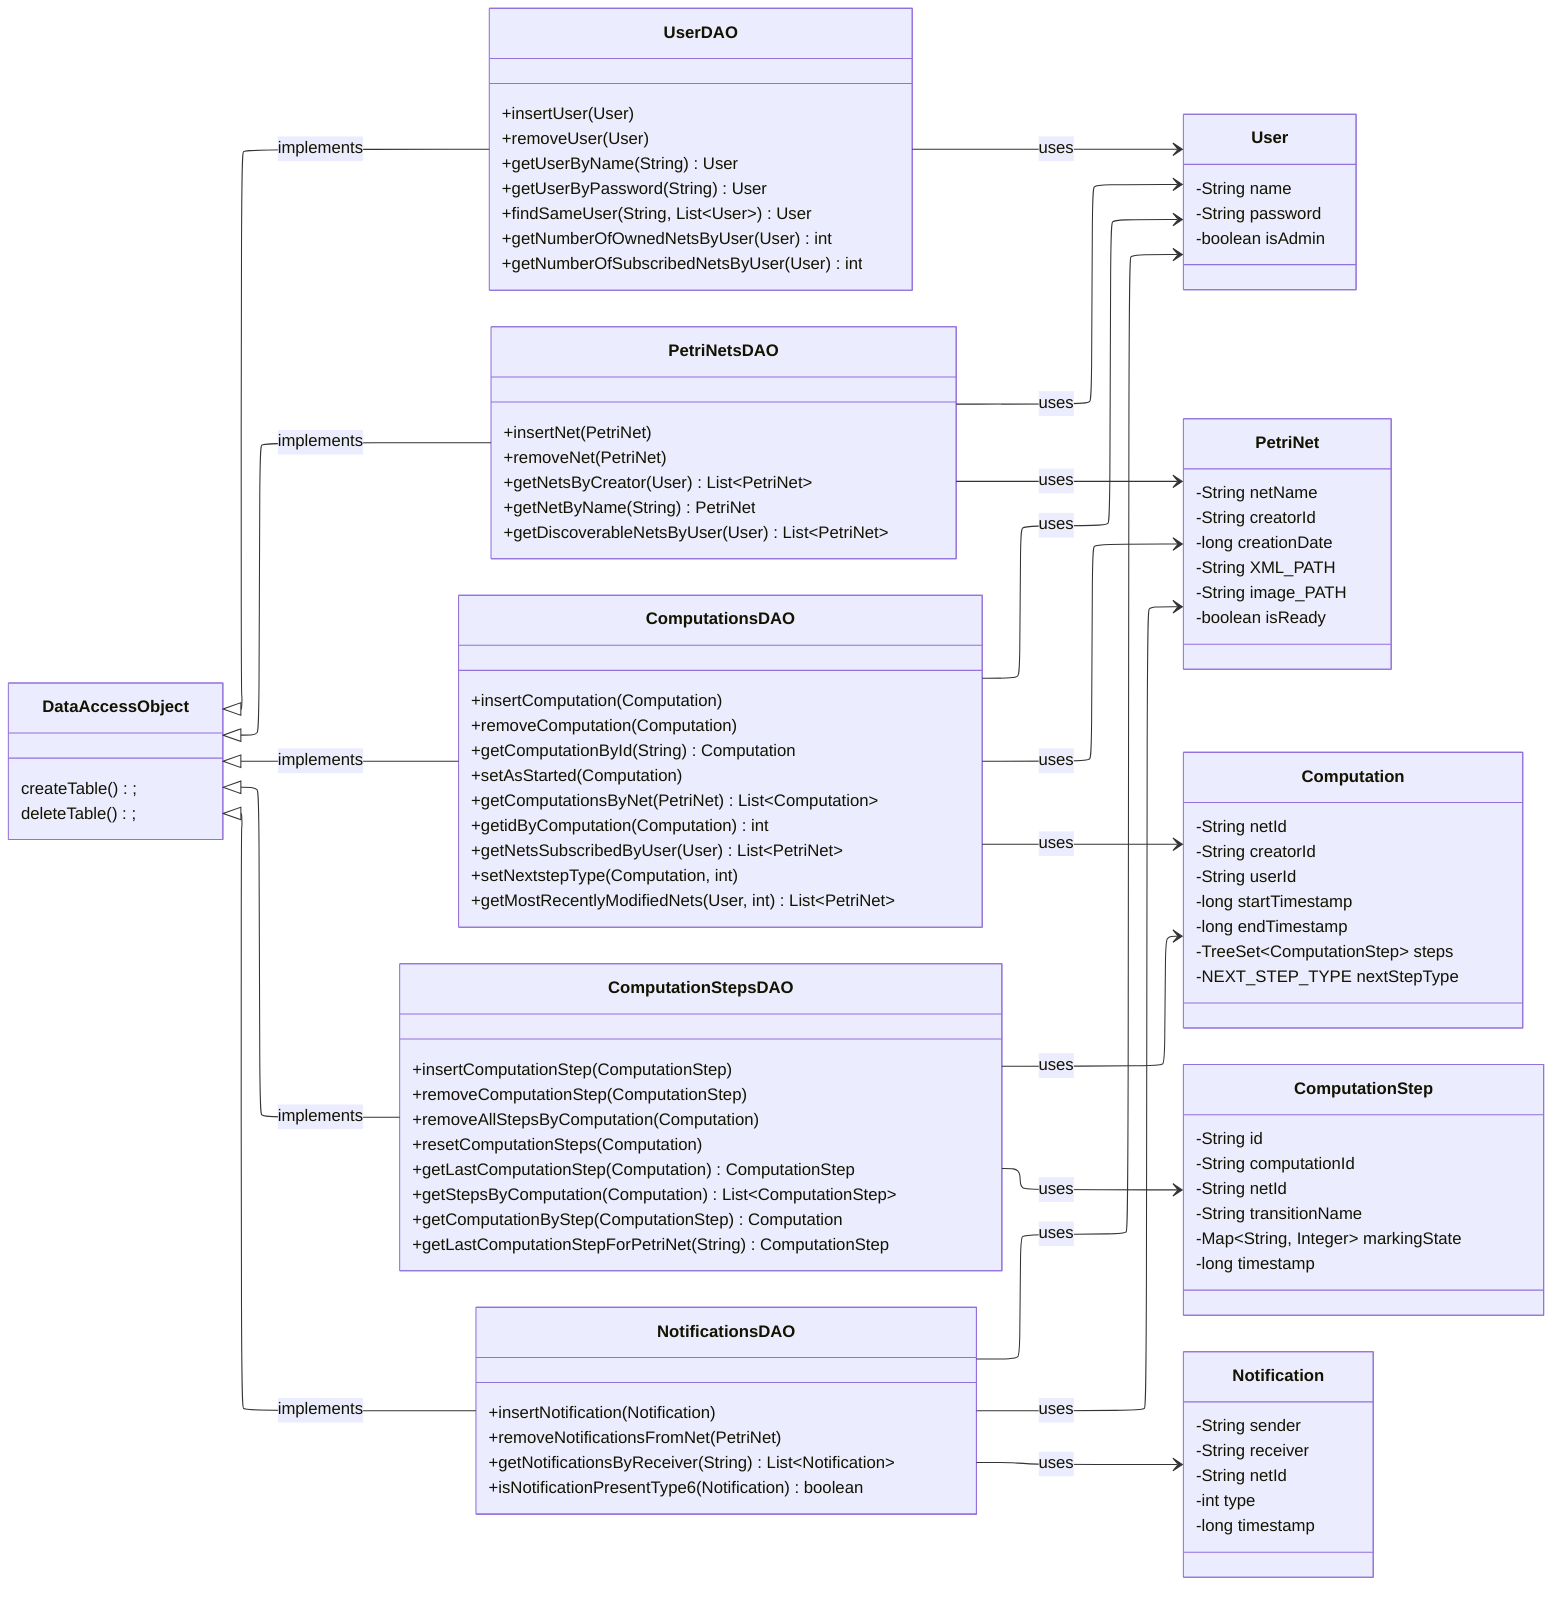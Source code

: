 ---
config:
  layout: elk
---
classDiagram
direction LR

%% === DAO Classes ===

    class DataAccessObject{
        createTable();
        deleteTable();
    }

    class UserDAO {
        +insertUser(User)
        +removeUser(User)
        +getUserByName(String) User
        +getUserByPassword(String) User
        +findSameUser(String, List~User~) User
        +getNumberOfOwnedNetsByUser(User) int
        +getNumberOfSubscribedNetsByUser(User) int
    }

    class PetriNetsDAO {
        +insertNet(PetriNet)
        +removeNet(PetriNet)
        +getNetsByCreator(User) List~PetriNet~
        +getNetByName(String) PetriNet
        +getDiscoverableNetsByUser(User) List~PetriNet~
    }

    class ComputationsDAO {
        +insertComputation(Computation)
        +removeComputation(Computation)
        +getComputationById(String) Computation
        +setAsStarted(Computation)
        +getComputationsByNet(PetriNet) List~Computation~
        +getidByComputation(Computation) int
        +getNetsSubscribedByUser(User) List~PetriNet~
        +setNextstepType(Computation, int)
        +getMostRecentlyModifiedNets(User, int) List~PetriNet~

    }

    class ComputationStepsDAO {
        +insertComputationStep(ComputationStep)
        +removeComputationStep(ComputationStep)
        +removeAllStepsByComputation(Computation)
        +resetComputationSteps(Computation)
        +getLastComputationStep(Computation) ComputationStep
        +getStepsByComputation(Computation) List~ComputationStep~
        +getComputationByStep(ComputationStep) Computation
        +getLastComputationStepForPetriNet(String) ComputationStep
    }

    class NotificationsDAO {
        +insertNotification(Notification)
        +removeNotificationsFromNet(PetriNet)
        +getNotificationsByReceiver(String) List~Notification~
        +isNotificationPresentType6(Notification) boolean
    }

%% === Model Classes ===

    class User {
        -String name
        -String password
        -boolean isAdmin
    }

    class PetriNet {
        -String netName
        -String creatorId
        -long creationDate
        -String XML_PATH
        -String image_PATH
        -boolean isReady
    }

    class Computation {
        -String netId
        -String creatorId
        -String userId
        -long startTimestamp
        -long endTimestamp
        -TreeSet~ComputationStep~ steps
        -NEXT_STEP_TYPE nextStepType
    }

    class ComputationStep {
        -String id
        -String computationId
        -String netId
        -String transitionName
        -Map~String, Integer~ markingState
        -long timestamp
    }

    class Notification {
        -String sender
        -String receiver
        -String netId
        -int type
        -long timestamp
    }

%% === Relations ===

    DataAccessObject <|-- UserDAO : implements
    DataAccessObject <|-- PetriNetsDAO : implements
    DataAccessObject <|-- ComputationsDAO : implements
    DataAccessObject <|-- ComputationStepsDAO : implements
    DataAccessObject <|-- NotificationsDAO : implements
    UserDAO --> User : uses
    PetriNetsDAO --> PetriNet : uses
    PetriNetsDAO --> User : uses
    ComputationsDAO --> Computation : uses
    ComputationsDAO --> User : uses
    ComputationsDAO --> PetriNet : uses
    ComputationStepsDAO --> ComputationStep : uses
    ComputationStepsDAO --> Computation : uses
    NotificationsDAO --> Notification : uses
    NotificationsDAO --> PetriNet : uses
    NotificationsDAO --> User : uses